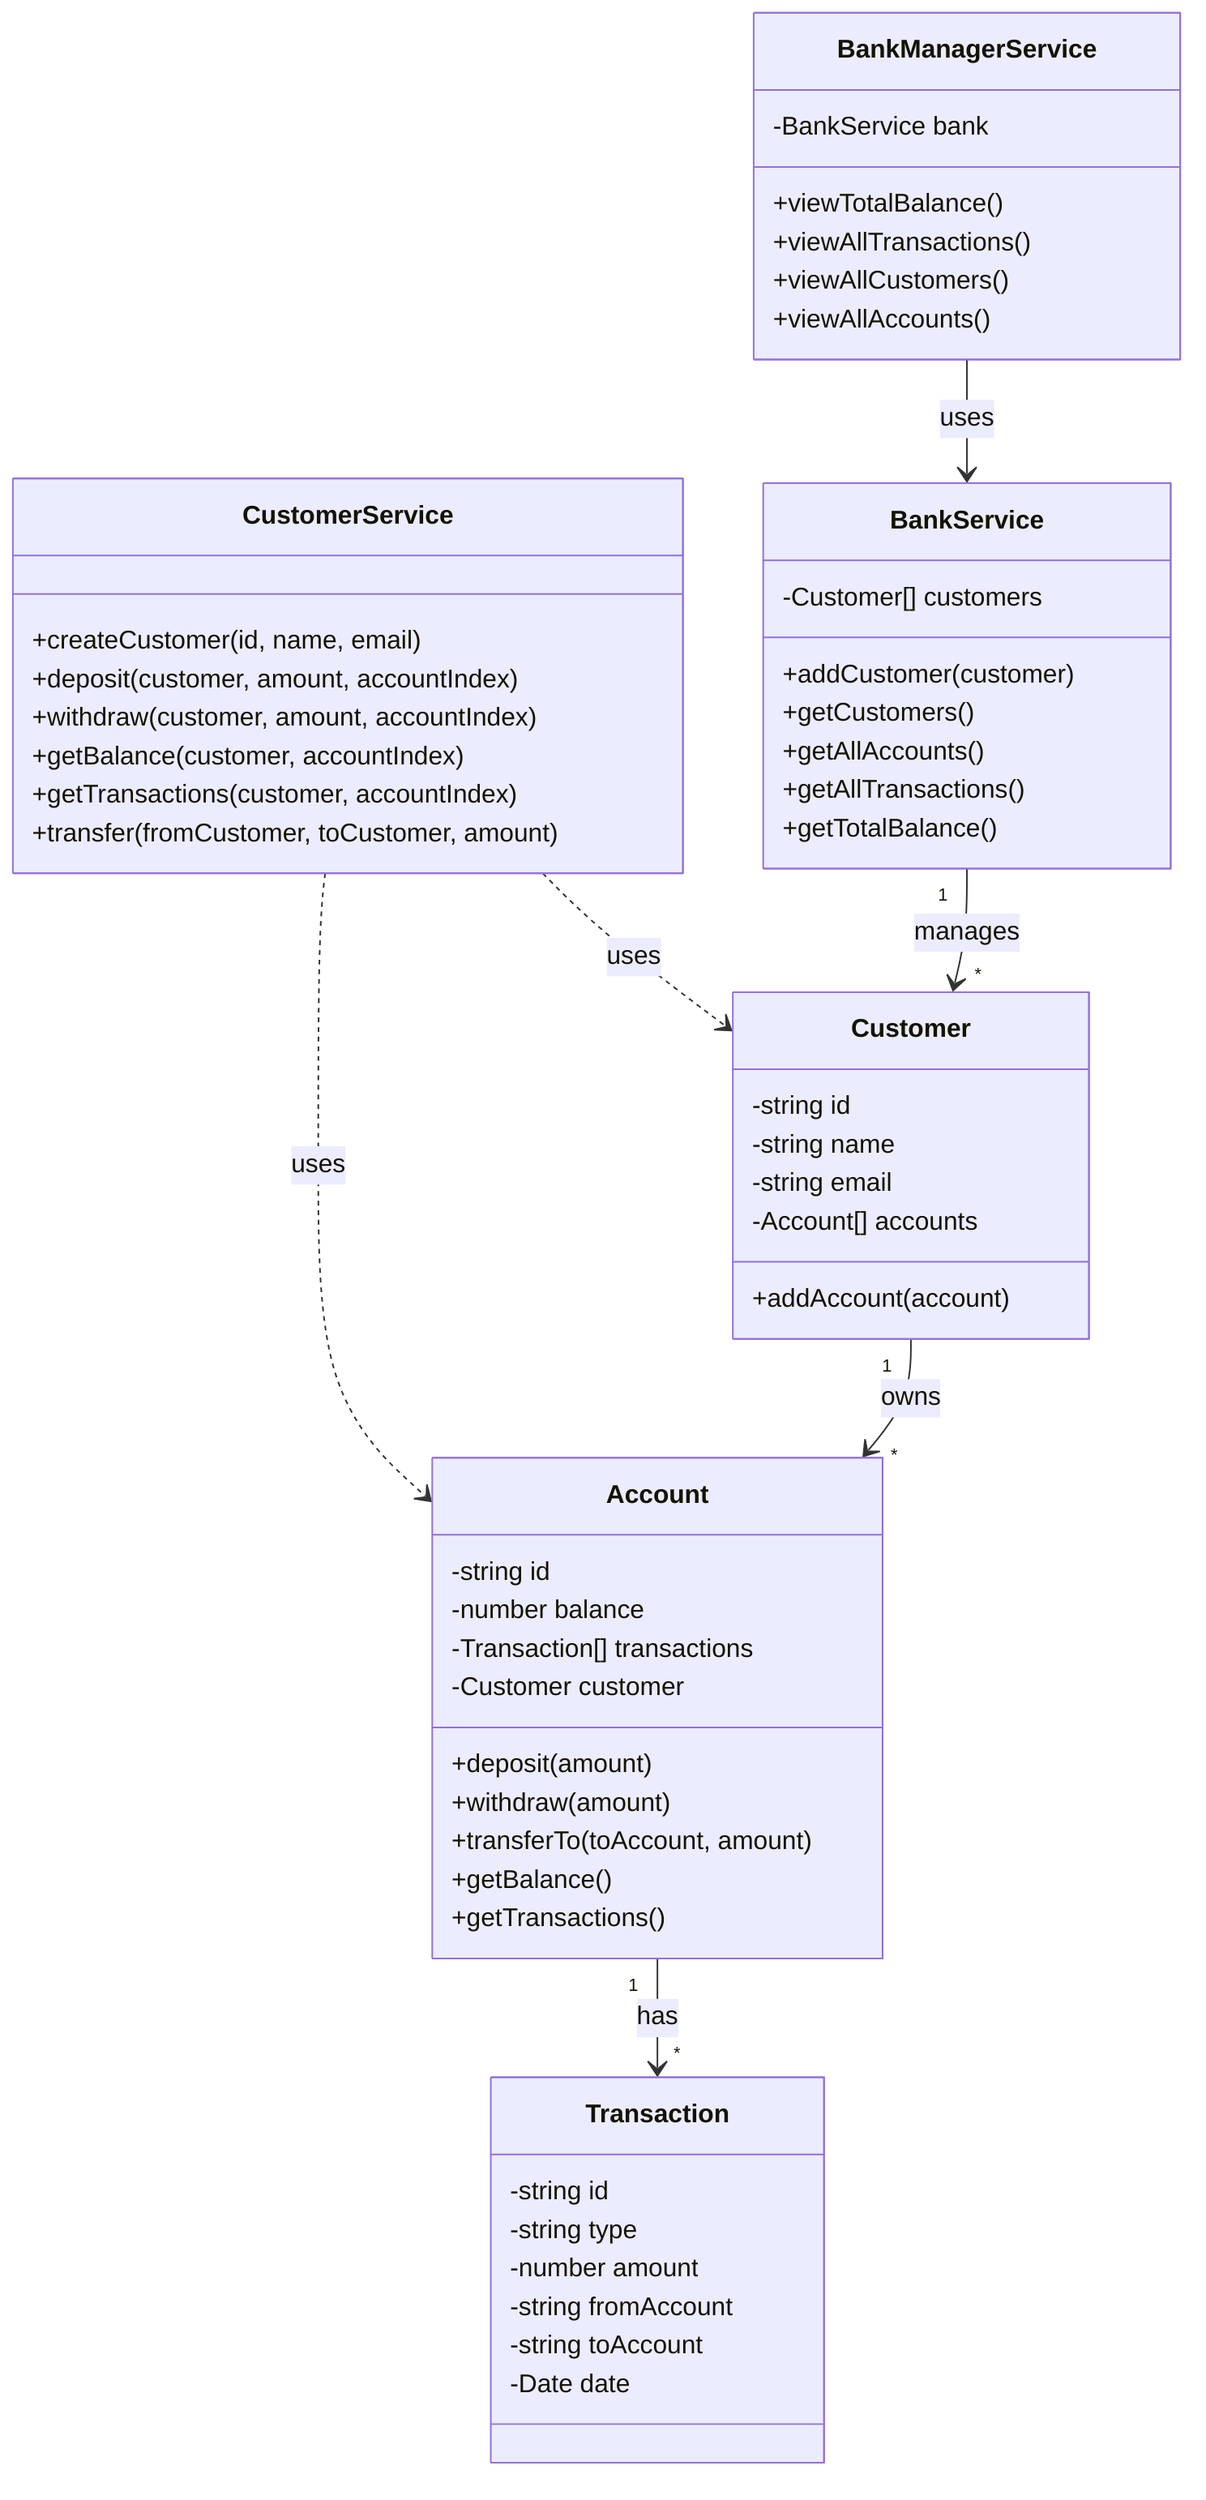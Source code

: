 classDiagram
    class Customer {
        -string id
        -string name
        -string email
        -Account[] accounts
        +addAccount(account)
    }
    
    class Account {
        -string id
        -number balance
        -Transaction[] transactions
        -Customer customer
        +deposit(amount)
        +withdraw(amount)
        +transferTo(toAccount, amount)
        +getBalance()
        +getTransactions()
    }
    
    class Transaction {
        -string id
        -string type
        -number amount
        -string fromAccount
        -string toAccount
        -Date date
    }
    
    class CustomerService {
        +createCustomer(id, name, email)
        +deposit(customer, amount, accountIndex)
        +withdraw(customer, amount, accountIndex)
        +getBalance(customer, accountIndex)
        +getTransactions(customer, accountIndex)
        +transfer(fromCustomer, toCustomer, amount)
    }
    
    class BankService {
        -Customer[] customers
        +addCustomer(customer)
        +getCustomers()
        +getAllAccounts()
        +getAllTransactions()
        +getTotalBalance()
    }
    
    class BankManagerService {
        -BankService bank
        +viewTotalBalance()
        +viewAllTransactions()
        +viewAllCustomers()
        +viewAllAccounts()
    }
    
    Customer "1" --> "*" Account : owns
    Account "1" --> "*" Transaction : has
    CustomerService ..> Customer : uses
    CustomerService ..> Account : uses
    BankService "1" --> "*" Customer : manages
    BankManagerService --> BankService : uses